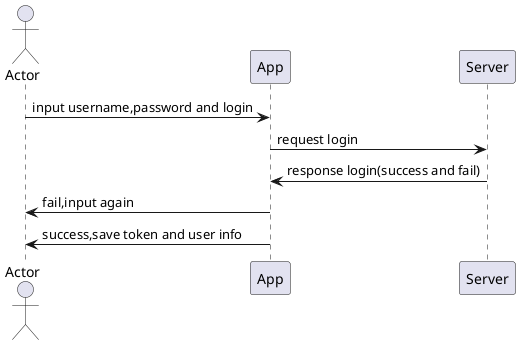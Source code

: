 @startuml login
actor Actor as user
participant App as app
participant Server as server

user -> app :input username,password and login
app -> server :request login
server -> app :response login(success and fail)
app -> user :fail,input again
app -> user :success,save token and user info

@enduml
